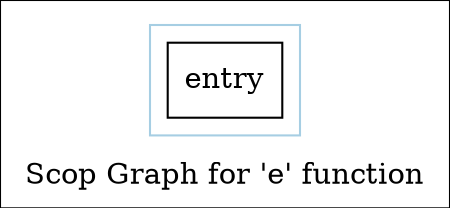digraph "Scop Graph for 'e' function" {
	label="Scop Graph for 'e' function";

	Node0xe2ec70 [shape=record,label="{entry}"];
	colorscheme = "paired12"
        subgraph cluster_0xdff870 {
          label = "";
          style = solid;
          color = 1
          Node0xe2ec70;
        }
}
